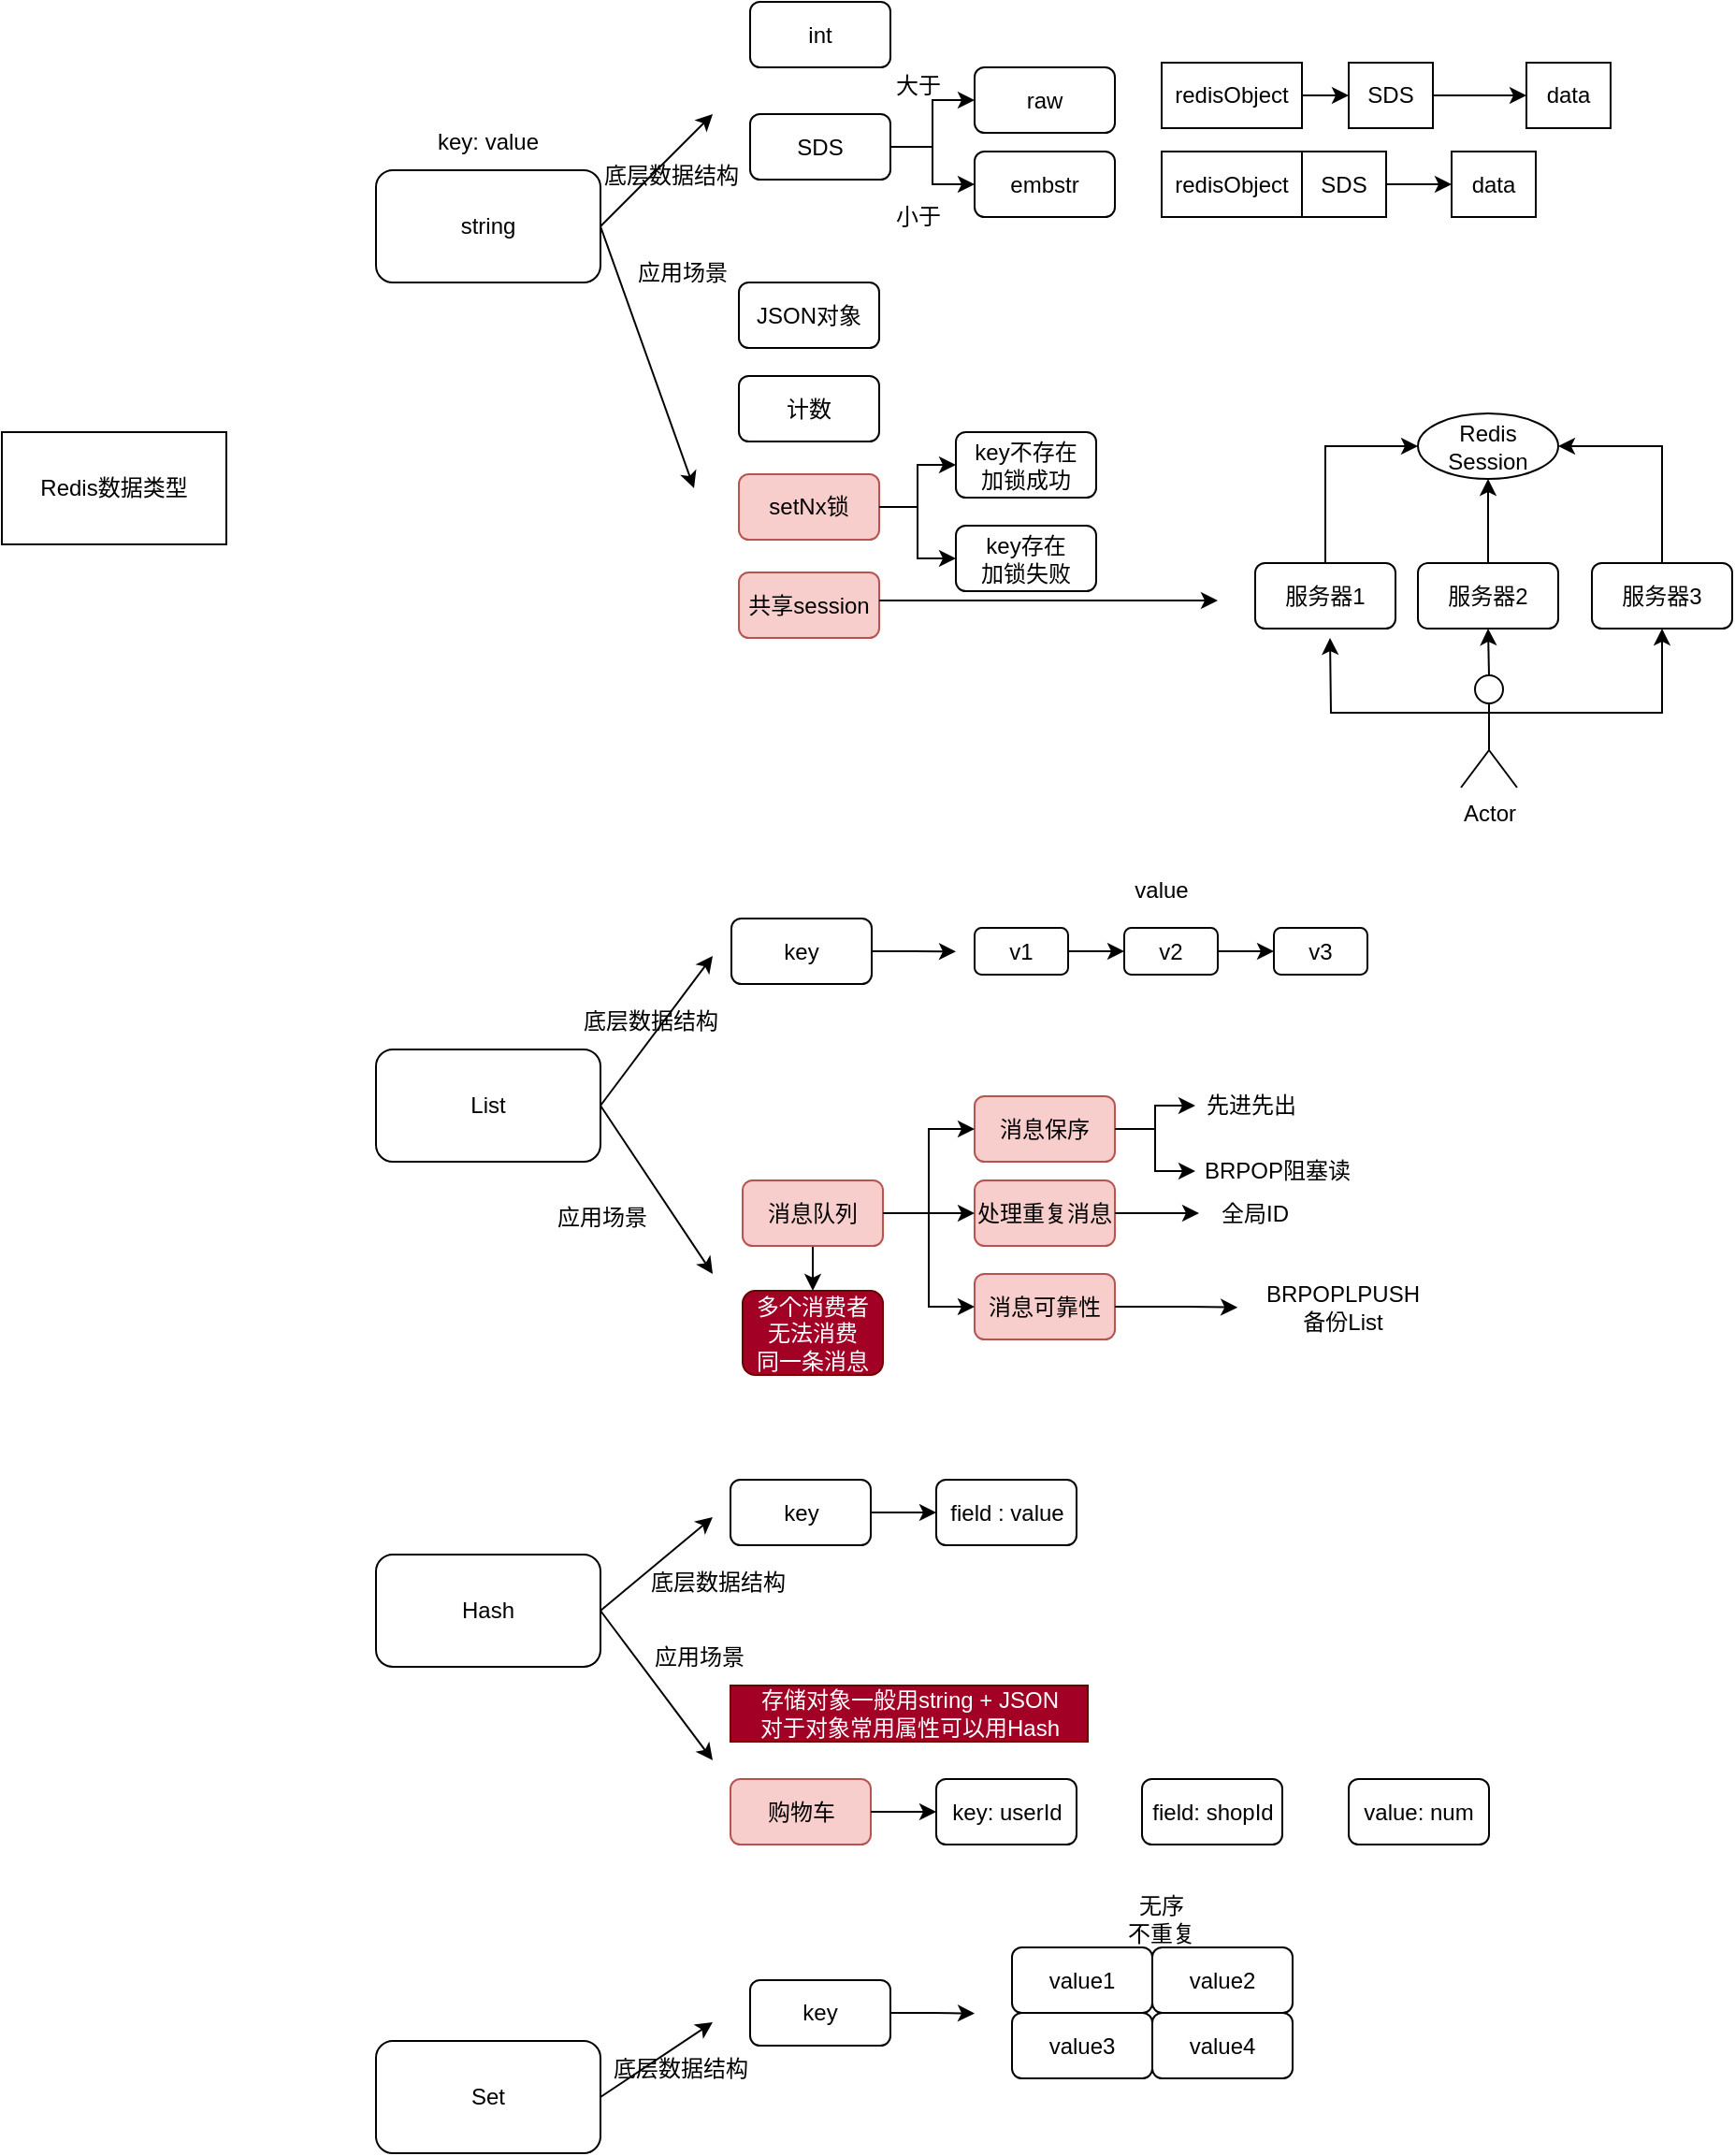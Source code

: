 <mxfile version="23.1.5" type="github">
  <diagram name="第 1 页" id="HRI6HFqbembIRXhMBwum">
    <mxGraphModel dx="977" dy="529" grid="1" gridSize="10" guides="1" tooltips="1" connect="1" arrows="1" fold="1" page="1" pageScale="1" pageWidth="827" pageHeight="1169" math="0" shadow="0">
      <root>
        <mxCell id="0" />
        <mxCell id="1" parent="0" />
        <mxCell id="NOwIhGnmyXpUeejoqsLg-1" value="Redis数据类型" style="rounded=0;whiteSpace=wrap;html=1;" vertex="1" parent="1">
          <mxGeometry x="50" y="240" width="120" height="60" as="geometry" />
        </mxCell>
        <mxCell id="NOwIhGnmyXpUeejoqsLg-110" value="" style="group" vertex="1" connectable="0" parent="1">
          <mxGeometry x="250" y="470" width="564" height="255" as="geometry" />
        </mxCell>
        <mxCell id="NOwIhGnmyXpUeejoqsLg-71" value="List" style="rounded=1;whiteSpace=wrap;html=1;" vertex="1" parent="NOwIhGnmyXpUeejoqsLg-110">
          <mxGeometry y="100" width="120" height="60" as="geometry" />
        </mxCell>
        <mxCell id="NOwIhGnmyXpUeejoqsLg-80" value="" style="group" vertex="1" connectable="0" parent="NOwIhGnmyXpUeejoqsLg-110">
          <mxGeometry x="190" width="340" height="65" as="geometry" />
        </mxCell>
        <mxCell id="NOwIhGnmyXpUeejoqsLg-178" style="edgeStyle=orthogonalEdgeStyle;rounded=0;orthogonalLoop=1;jettySize=auto;html=1;exitX=1;exitY=0.5;exitDx=0;exitDy=0;" edge="1" parent="NOwIhGnmyXpUeejoqsLg-80" source="NOwIhGnmyXpUeejoqsLg-72">
          <mxGeometry relative="1" as="geometry">
            <mxPoint x="120" y="47.667" as="targetPoint" />
          </mxGeometry>
        </mxCell>
        <mxCell id="NOwIhGnmyXpUeejoqsLg-72" value="key" style="rounded=1;whiteSpace=wrap;html=1;" vertex="1" parent="NOwIhGnmyXpUeejoqsLg-80">
          <mxGeometry y="30" width="75" height="35" as="geometry" />
        </mxCell>
        <mxCell id="NOwIhGnmyXpUeejoqsLg-78" value="" style="group" vertex="1" connectable="0" parent="NOwIhGnmyXpUeejoqsLg-80">
          <mxGeometry x="130" y="35" width="210" height="25" as="geometry" />
        </mxCell>
        <mxCell id="NOwIhGnmyXpUeejoqsLg-73" value="v1" style="rounded=1;whiteSpace=wrap;html=1;" vertex="1" parent="NOwIhGnmyXpUeejoqsLg-78">
          <mxGeometry width="50" height="25" as="geometry" />
        </mxCell>
        <mxCell id="NOwIhGnmyXpUeejoqsLg-74" value="v2" style="rounded=1;whiteSpace=wrap;html=1;" vertex="1" parent="NOwIhGnmyXpUeejoqsLg-78">
          <mxGeometry x="80" width="50" height="25" as="geometry" />
        </mxCell>
        <mxCell id="NOwIhGnmyXpUeejoqsLg-76" style="edgeStyle=orthogonalEdgeStyle;rounded=0;orthogonalLoop=1;jettySize=auto;html=1;exitX=1;exitY=0.5;exitDx=0;exitDy=0;entryX=0;entryY=0.5;entryDx=0;entryDy=0;" edge="1" parent="NOwIhGnmyXpUeejoqsLg-78" source="NOwIhGnmyXpUeejoqsLg-73" target="NOwIhGnmyXpUeejoqsLg-74">
          <mxGeometry relative="1" as="geometry" />
        </mxCell>
        <mxCell id="NOwIhGnmyXpUeejoqsLg-75" value="v3" style="rounded=1;whiteSpace=wrap;html=1;" vertex="1" parent="NOwIhGnmyXpUeejoqsLg-78">
          <mxGeometry x="160" width="50" height="25" as="geometry" />
        </mxCell>
        <mxCell id="NOwIhGnmyXpUeejoqsLg-77" style="edgeStyle=orthogonalEdgeStyle;rounded=0;orthogonalLoop=1;jettySize=auto;html=1;exitX=1;exitY=0.5;exitDx=0;exitDy=0;entryX=0;entryY=0.5;entryDx=0;entryDy=0;" edge="1" parent="NOwIhGnmyXpUeejoqsLg-78" source="NOwIhGnmyXpUeejoqsLg-74" target="NOwIhGnmyXpUeejoqsLg-75">
          <mxGeometry relative="1" as="geometry" />
        </mxCell>
        <mxCell id="NOwIhGnmyXpUeejoqsLg-79" value="value" style="text;html=1;align=center;verticalAlign=middle;whiteSpace=wrap;rounded=0;" vertex="1" parent="NOwIhGnmyXpUeejoqsLg-80">
          <mxGeometry x="200" width="60" height="30" as="geometry" />
        </mxCell>
        <mxCell id="NOwIhGnmyXpUeejoqsLg-81" value="" style="endArrow=classic;html=1;rounded=0;" edge="1" parent="NOwIhGnmyXpUeejoqsLg-110">
          <mxGeometry width="50" height="50" relative="1" as="geometry">
            <mxPoint x="120" y="130" as="sourcePoint" />
            <mxPoint x="180" y="50" as="targetPoint" />
          </mxGeometry>
        </mxCell>
        <mxCell id="NOwIhGnmyXpUeejoqsLg-82" value="底层数据结构" style="text;html=1;align=center;verticalAlign=middle;whiteSpace=wrap;rounded=0;" vertex="1" parent="NOwIhGnmyXpUeejoqsLg-110">
          <mxGeometry x="104" y="70" width="86" height="30" as="geometry" />
        </mxCell>
        <mxCell id="NOwIhGnmyXpUeejoqsLg-83" value="" style="endArrow=classic;html=1;rounded=0;" edge="1" parent="NOwIhGnmyXpUeejoqsLg-110">
          <mxGeometry width="50" height="50" relative="1" as="geometry">
            <mxPoint x="120" y="130" as="sourcePoint" />
            <mxPoint x="180" y="220" as="targetPoint" />
          </mxGeometry>
        </mxCell>
        <mxCell id="NOwIhGnmyXpUeejoqsLg-146" style="edgeStyle=orthogonalEdgeStyle;rounded=0;orthogonalLoop=1;jettySize=auto;html=1;exitX=0.5;exitY=1;exitDx=0;exitDy=0;entryX=0.5;entryY=0;entryDx=0;entryDy=0;" edge="1" parent="NOwIhGnmyXpUeejoqsLg-110" source="NOwIhGnmyXpUeejoqsLg-84" target="NOwIhGnmyXpUeejoqsLg-145">
          <mxGeometry relative="1" as="geometry" />
        </mxCell>
        <mxCell id="NOwIhGnmyXpUeejoqsLg-84" value="消息队列" style="rounded=1;whiteSpace=wrap;html=1;fillColor=#f8cecc;strokeColor=#b85450;" vertex="1" parent="NOwIhGnmyXpUeejoqsLg-110">
          <mxGeometry x="196" y="170" width="75" height="35" as="geometry" />
        </mxCell>
        <mxCell id="NOwIhGnmyXpUeejoqsLg-97" value="" style="group" vertex="1" connectable="0" parent="NOwIhGnmyXpUeejoqsLg-110">
          <mxGeometry x="320" y="115" width="206" height="65" as="geometry" />
        </mxCell>
        <mxCell id="NOwIhGnmyXpUeejoqsLg-86" value="消息保序" style="rounded=1;whiteSpace=wrap;html=1;fillColor=#f8cecc;strokeColor=#b85450;" vertex="1" parent="NOwIhGnmyXpUeejoqsLg-97">
          <mxGeometry y="10" width="75" height="35" as="geometry" />
        </mxCell>
        <mxCell id="NOwIhGnmyXpUeejoqsLg-88" value="先进先出" style="text;html=1;align=center;verticalAlign=middle;whiteSpace=wrap;rounded=0;" vertex="1" parent="NOwIhGnmyXpUeejoqsLg-97">
          <mxGeometry x="118" width="60" height="30" as="geometry" />
        </mxCell>
        <mxCell id="NOwIhGnmyXpUeejoqsLg-94" style="edgeStyle=orthogonalEdgeStyle;rounded=0;orthogonalLoop=1;jettySize=auto;html=1;exitX=1;exitY=0.5;exitDx=0;exitDy=0;entryX=0;entryY=0.5;entryDx=0;entryDy=0;" edge="1" parent="NOwIhGnmyXpUeejoqsLg-97" source="NOwIhGnmyXpUeejoqsLg-86" target="NOwIhGnmyXpUeejoqsLg-88">
          <mxGeometry relative="1" as="geometry" />
        </mxCell>
        <mxCell id="NOwIhGnmyXpUeejoqsLg-89" value="BRPOP阻塞读" style="text;html=1;align=center;verticalAlign=middle;whiteSpace=wrap;rounded=0;" vertex="1" parent="NOwIhGnmyXpUeejoqsLg-97">
          <mxGeometry x="118" y="35" width="88" height="30" as="geometry" />
        </mxCell>
        <mxCell id="NOwIhGnmyXpUeejoqsLg-95" style="edgeStyle=orthogonalEdgeStyle;rounded=0;orthogonalLoop=1;jettySize=auto;html=1;exitX=1;exitY=0.5;exitDx=0;exitDy=0;entryX=0;entryY=0.5;entryDx=0;entryDy=0;" edge="1" parent="NOwIhGnmyXpUeejoqsLg-97" source="NOwIhGnmyXpUeejoqsLg-86" target="NOwIhGnmyXpUeejoqsLg-89">
          <mxGeometry relative="1" as="geometry" />
        </mxCell>
        <mxCell id="NOwIhGnmyXpUeejoqsLg-96" style="edgeStyle=orthogonalEdgeStyle;rounded=0;orthogonalLoop=1;jettySize=auto;html=1;exitX=1;exitY=0.5;exitDx=0;exitDy=0;entryX=0;entryY=0.5;entryDx=0;entryDy=0;" edge="1" parent="NOwIhGnmyXpUeejoqsLg-110" source="NOwIhGnmyXpUeejoqsLg-84" target="NOwIhGnmyXpUeejoqsLg-86">
          <mxGeometry relative="1" as="geometry" />
        </mxCell>
        <mxCell id="NOwIhGnmyXpUeejoqsLg-100" value="处理重复消息" style="rounded=1;whiteSpace=wrap;html=1;fillColor=#f8cecc;strokeColor=#b85450;" vertex="1" parent="NOwIhGnmyXpUeejoqsLg-110">
          <mxGeometry x="320" y="170" width="75" height="35" as="geometry" />
        </mxCell>
        <mxCell id="NOwIhGnmyXpUeejoqsLg-101" style="edgeStyle=orthogonalEdgeStyle;rounded=0;orthogonalLoop=1;jettySize=auto;html=1;exitX=1;exitY=0.5;exitDx=0;exitDy=0;entryX=0;entryY=0.5;entryDx=0;entryDy=0;" edge="1" parent="NOwIhGnmyXpUeejoqsLg-110" source="NOwIhGnmyXpUeejoqsLg-84" target="NOwIhGnmyXpUeejoqsLg-100">
          <mxGeometry relative="1" as="geometry" />
        </mxCell>
        <mxCell id="NOwIhGnmyXpUeejoqsLg-102" value="全局ID" style="text;html=1;align=center;verticalAlign=middle;whiteSpace=wrap;rounded=0;" vertex="1" parent="NOwIhGnmyXpUeejoqsLg-110">
          <mxGeometry x="440" y="172.5" width="60" height="30" as="geometry" />
        </mxCell>
        <mxCell id="NOwIhGnmyXpUeejoqsLg-103" style="edgeStyle=orthogonalEdgeStyle;rounded=0;orthogonalLoop=1;jettySize=auto;html=1;exitX=1;exitY=0.5;exitDx=0;exitDy=0;" edge="1" parent="NOwIhGnmyXpUeejoqsLg-110" source="NOwIhGnmyXpUeejoqsLg-100" target="NOwIhGnmyXpUeejoqsLg-102">
          <mxGeometry relative="1" as="geometry" />
        </mxCell>
        <mxCell id="NOwIhGnmyXpUeejoqsLg-104" value="消息可靠性" style="rounded=1;whiteSpace=wrap;html=1;fillColor=#f8cecc;strokeColor=#b85450;" vertex="1" parent="NOwIhGnmyXpUeejoqsLg-110">
          <mxGeometry x="320" y="220" width="75" height="35" as="geometry" />
        </mxCell>
        <mxCell id="NOwIhGnmyXpUeejoqsLg-105" style="edgeStyle=orthogonalEdgeStyle;rounded=0;orthogonalLoop=1;jettySize=auto;html=1;exitX=1;exitY=0.5;exitDx=0;exitDy=0;entryX=0;entryY=0.5;entryDx=0;entryDy=0;" edge="1" parent="NOwIhGnmyXpUeejoqsLg-110" source="NOwIhGnmyXpUeejoqsLg-84" target="NOwIhGnmyXpUeejoqsLg-104">
          <mxGeometry relative="1" as="geometry" />
        </mxCell>
        <mxCell id="NOwIhGnmyXpUeejoqsLg-107" value="BRPOPLPUSH&lt;br&gt;备份List" style="text;html=1;align=center;verticalAlign=middle;whiteSpace=wrap;rounded=0;" vertex="1" parent="NOwIhGnmyXpUeejoqsLg-110">
          <mxGeometry x="470" y="226.25" width="94" height="22.5" as="geometry" />
        </mxCell>
        <mxCell id="NOwIhGnmyXpUeejoqsLg-109" style="edgeStyle=orthogonalEdgeStyle;rounded=0;orthogonalLoop=1;jettySize=auto;html=1;exitX=1;exitY=0.5;exitDx=0;exitDy=0;entryX=-0.1;entryY=0.517;entryDx=0;entryDy=0;entryPerimeter=0;" edge="1" parent="NOwIhGnmyXpUeejoqsLg-110" source="NOwIhGnmyXpUeejoqsLg-104" target="NOwIhGnmyXpUeejoqsLg-107">
          <mxGeometry relative="1" as="geometry" />
        </mxCell>
        <mxCell id="NOwIhGnmyXpUeejoqsLg-145" value="多个消费者&lt;br&gt;无法消费&lt;br&gt;同一条消息" style="rounded=1;whiteSpace=wrap;html=1;fillColor=#a20025;strokeColor=#6F0000;fontColor=#ffffff;" vertex="1" parent="NOwIhGnmyXpUeejoqsLg-110">
          <mxGeometry x="196" y="229" width="75" height="45" as="geometry" />
        </mxCell>
        <mxCell id="NOwIhGnmyXpUeejoqsLg-157" value="应用场景" style="text;html=1;align=center;verticalAlign=middle;whiteSpace=wrap;rounded=0;" vertex="1" parent="NOwIhGnmyXpUeejoqsLg-110">
          <mxGeometry x="78" y="175" width="86" height="30" as="geometry" />
        </mxCell>
        <mxCell id="NOwIhGnmyXpUeejoqsLg-111" value="" style="group" vertex="1" connectable="0" parent="1">
          <mxGeometry x="250" y="10" width="725" height="420" as="geometry" />
        </mxCell>
        <mxCell id="NOwIhGnmyXpUeejoqsLg-2" value="string" style="rounded=1;whiteSpace=wrap;html=1;" vertex="1" parent="NOwIhGnmyXpUeejoqsLg-111">
          <mxGeometry y="90" width="120" height="60" as="geometry" />
        </mxCell>
        <mxCell id="NOwIhGnmyXpUeejoqsLg-3" value="key: value" style="text;html=1;align=center;verticalAlign=middle;whiteSpace=wrap;rounded=0;" vertex="1" parent="NOwIhGnmyXpUeejoqsLg-111">
          <mxGeometry x="30" y="60" width="60" height="30" as="geometry" />
        </mxCell>
        <mxCell id="NOwIhGnmyXpUeejoqsLg-8" value="" style="endArrow=classic;html=1;rounded=0;" edge="1" parent="NOwIhGnmyXpUeejoqsLg-111">
          <mxGeometry width="50" height="50" relative="1" as="geometry">
            <mxPoint x="120" y="120" as="sourcePoint" />
            <mxPoint x="180" y="60" as="targetPoint" />
          </mxGeometry>
        </mxCell>
        <mxCell id="NOwIhGnmyXpUeejoqsLg-34" value="" style="group" vertex="1" connectable="0" parent="NOwIhGnmyXpUeejoqsLg-111">
          <mxGeometry x="200" width="460" height="130" as="geometry" />
        </mxCell>
        <mxCell id="NOwIhGnmyXpUeejoqsLg-6" value="int" style="rounded=1;whiteSpace=wrap;html=1;" vertex="1" parent="NOwIhGnmyXpUeejoqsLg-34">
          <mxGeometry width="75" height="35" as="geometry" />
        </mxCell>
        <mxCell id="NOwIhGnmyXpUeejoqsLg-7" value="SDS" style="rounded=1;whiteSpace=wrap;html=1;" vertex="1" parent="NOwIhGnmyXpUeejoqsLg-34">
          <mxGeometry y="60" width="75" height="35" as="geometry" />
        </mxCell>
        <mxCell id="NOwIhGnmyXpUeejoqsLg-9" value="raw" style="rounded=1;whiteSpace=wrap;html=1;" vertex="1" parent="NOwIhGnmyXpUeejoqsLg-34">
          <mxGeometry x="120" y="35" width="75" height="35" as="geometry" />
        </mxCell>
        <mxCell id="NOwIhGnmyXpUeejoqsLg-15" style="edgeStyle=orthogonalEdgeStyle;rounded=0;orthogonalLoop=1;jettySize=auto;html=1;exitX=1;exitY=0.5;exitDx=0;exitDy=0;entryX=0;entryY=0.5;entryDx=0;entryDy=0;" edge="1" parent="NOwIhGnmyXpUeejoqsLg-34" source="NOwIhGnmyXpUeejoqsLg-7" target="NOwIhGnmyXpUeejoqsLg-9">
          <mxGeometry relative="1" as="geometry" />
        </mxCell>
        <mxCell id="NOwIhGnmyXpUeejoqsLg-10" value="embstr" style="rounded=1;whiteSpace=wrap;html=1;" vertex="1" parent="NOwIhGnmyXpUeejoqsLg-34">
          <mxGeometry x="120" y="80" width="75" height="35" as="geometry" />
        </mxCell>
        <mxCell id="NOwIhGnmyXpUeejoqsLg-16" style="edgeStyle=orthogonalEdgeStyle;rounded=0;orthogonalLoop=1;jettySize=auto;html=1;exitX=1;exitY=0.5;exitDx=0;exitDy=0;entryX=0;entryY=0.5;entryDx=0;entryDy=0;" edge="1" parent="NOwIhGnmyXpUeejoqsLg-34" source="NOwIhGnmyXpUeejoqsLg-7" target="NOwIhGnmyXpUeejoqsLg-10">
          <mxGeometry relative="1" as="geometry" />
        </mxCell>
        <mxCell id="NOwIhGnmyXpUeejoqsLg-19" value="" style="group" vertex="1" connectable="0" parent="NOwIhGnmyXpUeejoqsLg-34">
          <mxGeometry x="220" y="80" width="120" height="35" as="geometry" />
        </mxCell>
        <mxCell id="NOwIhGnmyXpUeejoqsLg-17" value="redisObject" style="rounded=0;whiteSpace=wrap;html=1;" vertex="1" parent="NOwIhGnmyXpUeejoqsLg-19">
          <mxGeometry width="75" height="35" as="geometry" />
        </mxCell>
        <mxCell id="NOwIhGnmyXpUeejoqsLg-18" value="SDS" style="rounded=0;whiteSpace=wrap;html=1;" vertex="1" parent="NOwIhGnmyXpUeejoqsLg-19">
          <mxGeometry x="75" width="45" height="35" as="geometry" />
        </mxCell>
        <mxCell id="NOwIhGnmyXpUeejoqsLg-20" value="" style="group" vertex="1" connectable="0" parent="NOwIhGnmyXpUeejoqsLg-34">
          <mxGeometry x="300" y="80" width="120" height="35" as="geometry" />
        </mxCell>
        <mxCell id="NOwIhGnmyXpUeejoqsLg-22" value="data" style="rounded=0;whiteSpace=wrap;html=1;" vertex="1" parent="NOwIhGnmyXpUeejoqsLg-20">
          <mxGeometry x="75" width="45" height="35" as="geometry" />
        </mxCell>
        <mxCell id="NOwIhGnmyXpUeejoqsLg-23" style="edgeStyle=orthogonalEdgeStyle;rounded=0;orthogonalLoop=1;jettySize=auto;html=1;exitX=1;exitY=0.5;exitDx=0;exitDy=0;entryX=0;entryY=0.5;entryDx=0;entryDy=0;" edge="1" parent="NOwIhGnmyXpUeejoqsLg-34" source="NOwIhGnmyXpUeejoqsLg-18" target="NOwIhGnmyXpUeejoqsLg-22">
          <mxGeometry relative="1" as="geometry" />
        </mxCell>
        <mxCell id="NOwIhGnmyXpUeejoqsLg-24" value="SDS" style="rounded=0;whiteSpace=wrap;html=1;" vertex="1" parent="NOwIhGnmyXpUeejoqsLg-34">
          <mxGeometry x="320" y="32.5" width="45" height="35" as="geometry" />
        </mxCell>
        <mxCell id="NOwIhGnmyXpUeejoqsLg-25" value="" style="group" vertex="1" connectable="0" parent="NOwIhGnmyXpUeejoqsLg-34">
          <mxGeometry x="340" y="32.5" width="120" height="35" as="geometry" />
        </mxCell>
        <mxCell id="NOwIhGnmyXpUeejoqsLg-26" value="data" style="rounded=0;whiteSpace=wrap;html=1;" vertex="1" parent="NOwIhGnmyXpUeejoqsLg-25">
          <mxGeometry x="75" width="45" height="35" as="geometry" />
        </mxCell>
        <mxCell id="NOwIhGnmyXpUeejoqsLg-27" style="edgeStyle=orthogonalEdgeStyle;rounded=0;orthogonalLoop=1;jettySize=auto;html=1;exitX=1;exitY=0.5;exitDx=0;exitDy=0;entryX=0;entryY=0.5;entryDx=0;entryDy=0;" edge="1" parent="NOwIhGnmyXpUeejoqsLg-34" source="NOwIhGnmyXpUeejoqsLg-24" target="NOwIhGnmyXpUeejoqsLg-26">
          <mxGeometry relative="1" as="geometry" />
        </mxCell>
        <mxCell id="NOwIhGnmyXpUeejoqsLg-31" style="edgeStyle=orthogonalEdgeStyle;rounded=0;orthogonalLoop=1;jettySize=auto;html=1;exitX=1;exitY=0.5;exitDx=0;exitDy=0;" edge="1" parent="NOwIhGnmyXpUeejoqsLg-34" source="NOwIhGnmyXpUeejoqsLg-29" target="NOwIhGnmyXpUeejoqsLg-24">
          <mxGeometry relative="1" as="geometry" />
        </mxCell>
        <mxCell id="NOwIhGnmyXpUeejoqsLg-29" value="redisObject" style="rounded=0;whiteSpace=wrap;html=1;" vertex="1" parent="NOwIhGnmyXpUeejoqsLg-34">
          <mxGeometry x="220" y="32.5" width="75" height="35" as="geometry" />
        </mxCell>
        <mxCell id="NOwIhGnmyXpUeejoqsLg-36" value="小于" style="text;html=1;align=center;verticalAlign=middle;whiteSpace=wrap;rounded=0;" vertex="1" parent="NOwIhGnmyXpUeejoqsLg-34">
          <mxGeometry x="60" y="100" width="60" height="30" as="geometry" />
        </mxCell>
        <mxCell id="NOwIhGnmyXpUeejoqsLg-37" style="edgeStyle=orthogonalEdgeStyle;rounded=0;orthogonalLoop=1;jettySize=auto;html=1;exitX=0.5;exitY=1;exitDx=0;exitDy=0;" edge="1" parent="NOwIhGnmyXpUeejoqsLg-34" source="NOwIhGnmyXpUeejoqsLg-36" target="NOwIhGnmyXpUeejoqsLg-36">
          <mxGeometry relative="1" as="geometry" />
        </mxCell>
        <mxCell id="NOwIhGnmyXpUeejoqsLg-38" value="大于" style="text;html=1;align=center;verticalAlign=middle;whiteSpace=wrap;rounded=0;" vertex="1" parent="NOwIhGnmyXpUeejoqsLg-34">
          <mxGeometry x="60" y="30" width="60" height="30" as="geometry" />
        </mxCell>
        <mxCell id="NOwIhGnmyXpUeejoqsLg-35" value="底层数据结构" style="text;html=1;align=center;verticalAlign=middle;whiteSpace=wrap;rounded=0;" vertex="1" parent="NOwIhGnmyXpUeejoqsLg-111">
          <mxGeometry x="120" y="80" width="76" height="25" as="geometry" />
        </mxCell>
        <mxCell id="NOwIhGnmyXpUeejoqsLg-39" value="" style="endArrow=classic;html=1;rounded=0;" edge="1" parent="NOwIhGnmyXpUeejoqsLg-111">
          <mxGeometry width="50" height="50" relative="1" as="geometry">
            <mxPoint x="120" y="120" as="sourcePoint" />
            <mxPoint x="170" y="260" as="targetPoint" />
          </mxGeometry>
        </mxCell>
        <mxCell id="NOwIhGnmyXpUeejoqsLg-40" value="应用场景" style="text;html=1;align=center;verticalAlign=middle;whiteSpace=wrap;rounded=0;" vertex="1" parent="NOwIhGnmyXpUeejoqsLg-111">
          <mxGeometry x="134" y="130" width="60" height="30" as="geometry" />
        </mxCell>
        <mxCell id="NOwIhGnmyXpUeejoqsLg-41" value="JSON对象" style="rounded=1;whiteSpace=wrap;html=1;" vertex="1" parent="NOwIhGnmyXpUeejoqsLg-111">
          <mxGeometry x="194" y="150" width="75" height="35" as="geometry" />
        </mxCell>
        <mxCell id="NOwIhGnmyXpUeejoqsLg-42" value="计数" style="rounded=1;whiteSpace=wrap;html=1;" vertex="1" parent="NOwIhGnmyXpUeejoqsLg-111">
          <mxGeometry x="194" y="200" width="75" height="35" as="geometry" />
        </mxCell>
        <mxCell id="NOwIhGnmyXpUeejoqsLg-48" value="共享session" style="rounded=1;whiteSpace=wrap;html=1;fillColor=#f8cecc;strokeColor=#b85450;" vertex="1" parent="NOwIhGnmyXpUeejoqsLg-111">
          <mxGeometry x="194" y="305" width="75" height="35" as="geometry" />
        </mxCell>
        <mxCell id="NOwIhGnmyXpUeejoqsLg-49" value="" style="group" vertex="1" connectable="0" parent="NOwIhGnmyXpUeejoqsLg-111">
          <mxGeometry x="194" y="230" width="191" height="85" as="geometry" />
        </mxCell>
        <mxCell id="NOwIhGnmyXpUeejoqsLg-43" value="setNx锁" style="rounded=1;whiteSpace=wrap;html=1;fillColor=#f8cecc;strokeColor=#b85450;" vertex="1" parent="NOwIhGnmyXpUeejoqsLg-49">
          <mxGeometry y="22.5" width="75" height="35" as="geometry" />
        </mxCell>
        <mxCell id="NOwIhGnmyXpUeejoqsLg-44" value="key不存在&lt;br&gt;加锁成功" style="rounded=1;whiteSpace=wrap;html=1;" vertex="1" parent="NOwIhGnmyXpUeejoqsLg-49">
          <mxGeometry x="116" width="75" height="35" as="geometry" />
        </mxCell>
        <mxCell id="NOwIhGnmyXpUeejoqsLg-46" style="edgeStyle=orthogonalEdgeStyle;rounded=0;orthogonalLoop=1;jettySize=auto;html=1;exitX=1;exitY=0.5;exitDx=0;exitDy=0;entryX=0;entryY=0.5;entryDx=0;entryDy=0;" edge="1" parent="NOwIhGnmyXpUeejoqsLg-49" source="NOwIhGnmyXpUeejoqsLg-43" target="NOwIhGnmyXpUeejoqsLg-44">
          <mxGeometry relative="1" as="geometry" />
        </mxCell>
        <mxCell id="NOwIhGnmyXpUeejoqsLg-45" value="key存在&lt;br&gt;加锁失败" style="rounded=1;whiteSpace=wrap;html=1;" vertex="1" parent="NOwIhGnmyXpUeejoqsLg-49">
          <mxGeometry x="116" y="50" width="75" height="35" as="geometry" />
        </mxCell>
        <mxCell id="NOwIhGnmyXpUeejoqsLg-47" style="edgeStyle=orthogonalEdgeStyle;rounded=0;orthogonalLoop=1;jettySize=auto;html=1;exitX=1;exitY=0.5;exitDx=0;exitDy=0;entryX=0;entryY=0.5;entryDx=0;entryDy=0;" edge="1" parent="NOwIhGnmyXpUeejoqsLg-49" source="NOwIhGnmyXpUeejoqsLg-43" target="NOwIhGnmyXpUeejoqsLg-45">
          <mxGeometry relative="1" as="geometry" />
        </mxCell>
        <mxCell id="NOwIhGnmyXpUeejoqsLg-52" value="" style="endArrow=classic;html=1;rounded=0;" edge="1" parent="NOwIhGnmyXpUeejoqsLg-111">
          <mxGeometry width="50" height="50" relative="1" as="geometry">
            <mxPoint x="269" y="320" as="sourcePoint" />
            <mxPoint x="450" y="320" as="targetPoint" />
          </mxGeometry>
        </mxCell>
        <mxCell id="NOwIhGnmyXpUeejoqsLg-70" value="" style="group" vertex="1" connectable="0" parent="NOwIhGnmyXpUeejoqsLg-111">
          <mxGeometry x="470" y="220" width="255" height="200" as="geometry" />
        </mxCell>
        <mxCell id="NOwIhGnmyXpUeejoqsLg-63" style="edgeStyle=orthogonalEdgeStyle;rounded=0;orthogonalLoop=1;jettySize=auto;html=1;exitX=0;exitY=0.333;exitDx=0;exitDy=0;exitPerimeter=0;" edge="1" parent="NOwIhGnmyXpUeejoqsLg-70" source="NOwIhGnmyXpUeejoqsLg-53">
          <mxGeometry relative="1" as="geometry">
            <mxPoint x="40" y="120" as="targetPoint" />
          </mxGeometry>
        </mxCell>
        <mxCell id="NOwIhGnmyXpUeejoqsLg-53" value="Actor" style="shape=umlActor;verticalLabelPosition=bottom;verticalAlign=top;html=1;outlineConnect=0;" vertex="1" parent="NOwIhGnmyXpUeejoqsLg-70">
          <mxGeometry x="110" y="140" width="30" height="60" as="geometry" />
        </mxCell>
        <mxCell id="NOwIhGnmyXpUeejoqsLg-58" value="服务器1" style="rounded=1;whiteSpace=wrap;html=1;" vertex="1" parent="NOwIhGnmyXpUeejoqsLg-70">
          <mxGeometry y="80" width="75" height="35" as="geometry" />
        </mxCell>
        <mxCell id="NOwIhGnmyXpUeejoqsLg-59" value="服务器2" style="rounded=1;whiteSpace=wrap;html=1;" vertex="1" parent="NOwIhGnmyXpUeejoqsLg-70">
          <mxGeometry x="87" y="80" width="75" height="35" as="geometry" />
        </mxCell>
        <mxCell id="NOwIhGnmyXpUeejoqsLg-64" style="edgeStyle=orthogonalEdgeStyle;rounded=0;orthogonalLoop=1;jettySize=auto;html=1;exitX=0.5;exitY=0;exitDx=0;exitDy=0;exitPerimeter=0;entryX=0.5;entryY=1;entryDx=0;entryDy=0;" edge="1" parent="NOwIhGnmyXpUeejoqsLg-70" source="NOwIhGnmyXpUeejoqsLg-53" target="NOwIhGnmyXpUeejoqsLg-59">
          <mxGeometry relative="1" as="geometry" />
        </mxCell>
        <mxCell id="NOwIhGnmyXpUeejoqsLg-60" value="服务器3" style="rounded=1;whiteSpace=wrap;html=1;" vertex="1" parent="NOwIhGnmyXpUeejoqsLg-70">
          <mxGeometry x="180" y="80" width="75" height="35" as="geometry" />
        </mxCell>
        <mxCell id="NOwIhGnmyXpUeejoqsLg-65" style="edgeStyle=orthogonalEdgeStyle;rounded=0;orthogonalLoop=1;jettySize=auto;html=1;exitX=1;exitY=0.333;exitDx=0;exitDy=0;exitPerimeter=0;entryX=0.5;entryY=1;entryDx=0;entryDy=0;" edge="1" parent="NOwIhGnmyXpUeejoqsLg-70" source="NOwIhGnmyXpUeejoqsLg-53" target="NOwIhGnmyXpUeejoqsLg-60">
          <mxGeometry relative="1" as="geometry" />
        </mxCell>
        <mxCell id="NOwIhGnmyXpUeejoqsLg-66" value="Redis Session" style="ellipse;whiteSpace=wrap;html=1;" vertex="1" parent="NOwIhGnmyXpUeejoqsLg-70">
          <mxGeometry x="87" width="75" height="35" as="geometry" />
        </mxCell>
        <mxCell id="NOwIhGnmyXpUeejoqsLg-67" style="edgeStyle=orthogonalEdgeStyle;rounded=0;orthogonalLoop=1;jettySize=auto;html=1;exitX=0.5;exitY=0;exitDx=0;exitDy=0;entryX=0;entryY=0.5;entryDx=0;entryDy=0;" edge="1" parent="NOwIhGnmyXpUeejoqsLg-70" source="NOwIhGnmyXpUeejoqsLg-58" target="NOwIhGnmyXpUeejoqsLg-66">
          <mxGeometry relative="1" as="geometry" />
        </mxCell>
        <mxCell id="NOwIhGnmyXpUeejoqsLg-68" style="edgeStyle=orthogonalEdgeStyle;rounded=0;orthogonalLoop=1;jettySize=auto;html=1;exitX=0.5;exitY=0;exitDx=0;exitDy=0;entryX=0.5;entryY=1;entryDx=0;entryDy=0;" edge="1" parent="NOwIhGnmyXpUeejoqsLg-70" source="NOwIhGnmyXpUeejoqsLg-59" target="NOwIhGnmyXpUeejoqsLg-66">
          <mxGeometry relative="1" as="geometry" />
        </mxCell>
        <mxCell id="NOwIhGnmyXpUeejoqsLg-69" style="edgeStyle=orthogonalEdgeStyle;rounded=0;orthogonalLoop=1;jettySize=auto;html=1;exitX=0.5;exitY=0;exitDx=0;exitDy=0;entryX=1;entryY=0.5;entryDx=0;entryDy=0;" edge="1" parent="NOwIhGnmyXpUeejoqsLg-70" source="NOwIhGnmyXpUeejoqsLg-60" target="NOwIhGnmyXpUeejoqsLg-66">
          <mxGeometry relative="1" as="geometry" />
        </mxCell>
        <mxCell id="NOwIhGnmyXpUeejoqsLg-165" value="" style="group" vertex="1" connectable="0" parent="1">
          <mxGeometry x="250" y="800" width="595" height="195" as="geometry" />
        </mxCell>
        <mxCell id="NOwIhGnmyXpUeejoqsLg-147" value="Hash" style="rounded=1;whiteSpace=wrap;html=1;" vertex="1" parent="NOwIhGnmyXpUeejoqsLg-165">
          <mxGeometry y="40" width="120" height="60" as="geometry" />
        </mxCell>
        <mxCell id="NOwIhGnmyXpUeejoqsLg-176" style="edgeStyle=orthogonalEdgeStyle;rounded=0;orthogonalLoop=1;jettySize=auto;html=1;exitX=1;exitY=0.5;exitDx=0;exitDy=0;entryX=0;entryY=0.5;entryDx=0;entryDy=0;" edge="1" parent="NOwIhGnmyXpUeejoqsLg-165" source="NOwIhGnmyXpUeejoqsLg-148" target="NOwIhGnmyXpUeejoqsLg-149">
          <mxGeometry relative="1" as="geometry" />
        </mxCell>
        <mxCell id="NOwIhGnmyXpUeejoqsLg-148" value="key" style="rounded=1;whiteSpace=wrap;html=1;" vertex="1" parent="NOwIhGnmyXpUeejoqsLg-165">
          <mxGeometry x="189.5" width="75" height="35" as="geometry" />
        </mxCell>
        <mxCell id="NOwIhGnmyXpUeejoqsLg-149" value="field : value" style="rounded=1;whiteSpace=wrap;html=1;" vertex="1" parent="NOwIhGnmyXpUeejoqsLg-165">
          <mxGeometry x="299.5" width="75" height="35" as="geometry" />
        </mxCell>
        <mxCell id="NOwIhGnmyXpUeejoqsLg-150" value="存储对象一般用string + JSON&lt;br&gt;对于对象常用属性可以用Hash" style="text;html=1;align=center;verticalAlign=middle;whiteSpace=wrap;rounded=0;fillColor=#a20025;fontColor=#ffffff;strokeColor=#6F0000;" vertex="1" parent="NOwIhGnmyXpUeejoqsLg-165">
          <mxGeometry x="189.5" y="110" width="191" height="30" as="geometry" />
        </mxCell>
        <mxCell id="NOwIhGnmyXpUeejoqsLg-152" value="" style="endArrow=classic;html=1;rounded=0;" edge="1" parent="NOwIhGnmyXpUeejoqsLg-165">
          <mxGeometry width="50" height="50" relative="1" as="geometry">
            <mxPoint x="120" y="70" as="sourcePoint" />
            <mxPoint x="180" y="20" as="targetPoint" />
          </mxGeometry>
        </mxCell>
        <mxCell id="NOwIhGnmyXpUeejoqsLg-153" value="底层数据结构" style="text;html=1;align=center;verticalAlign=middle;whiteSpace=wrap;rounded=0;" vertex="1" parent="NOwIhGnmyXpUeejoqsLg-165">
          <mxGeometry x="140" y="40" width="86" height="30" as="geometry" />
        </mxCell>
        <mxCell id="NOwIhGnmyXpUeejoqsLg-155" value="" style="endArrow=classic;html=1;rounded=0;" edge="1" parent="NOwIhGnmyXpUeejoqsLg-165">
          <mxGeometry width="50" height="50" relative="1" as="geometry">
            <mxPoint x="120" y="70" as="sourcePoint" />
            <mxPoint x="180" y="150" as="targetPoint" />
          </mxGeometry>
        </mxCell>
        <mxCell id="NOwIhGnmyXpUeejoqsLg-156" value="应用场景" style="text;html=1;align=center;verticalAlign=middle;whiteSpace=wrap;rounded=0;" vertex="1" parent="NOwIhGnmyXpUeejoqsLg-165">
          <mxGeometry x="130" y="80" width="86" height="30" as="geometry" />
        </mxCell>
        <mxCell id="NOwIhGnmyXpUeejoqsLg-164" value="" style="group" vertex="1" connectable="0" parent="NOwIhGnmyXpUeejoqsLg-165">
          <mxGeometry x="189.5" y="160" width="405.5" height="35" as="geometry" />
        </mxCell>
        <mxCell id="NOwIhGnmyXpUeejoqsLg-159" value="购物车" style="rounded=1;whiteSpace=wrap;html=1;fillColor=#f8cecc;strokeColor=#b85450;" vertex="1" parent="NOwIhGnmyXpUeejoqsLg-164">
          <mxGeometry width="75" height="35" as="geometry" />
        </mxCell>
        <mxCell id="NOwIhGnmyXpUeejoqsLg-160" value="key: userId" style="rounded=1;whiteSpace=wrap;html=1;" vertex="1" parent="NOwIhGnmyXpUeejoqsLg-164">
          <mxGeometry x="110" width="75" height="35" as="geometry" />
        </mxCell>
        <mxCell id="NOwIhGnmyXpUeejoqsLg-163" style="edgeStyle=orthogonalEdgeStyle;rounded=0;orthogonalLoop=1;jettySize=auto;html=1;exitX=1;exitY=0.5;exitDx=0;exitDy=0;entryX=0;entryY=0.5;entryDx=0;entryDy=0;" edge="1" parent="NOwIhGnmyXpUeejoqsLg-164" source="NOwIhGnmyXpUeejoqsLg-159" target="NOwIhGnmyXpUeejoqsLg-160">
          <mxGeometry relative="1" as="geometry" />
        </mxCell>
        <mxCell id="NOwIhGnmyXpUeejoqsLg-161" value="field: shopId" style="rounded=1;whiteSpace=wrap;html=1;" vertex="1" parent="NOwIhGnmyXpUeejoqsLg-164">
          <mxGeometry x="220" width="75" height="35" as="geometry" />
        </mxCell>
        <mxCell id="NOwIhGnmyXpUeejoqsLg-162" value="value: num" style="rounded=1;whiteSpace=wrap;html=1;" vertex="1" parent="NOwIhGnmyXpUeejoqsLg-164">
          <mxGeometry x="330.5" width="75" height="35" as="geometry" />
        </mxCell>
        <mxCell id="NOwIhGnmyXpUeejoqsLg-166" value="Set" style="rounded=1;whiteSpace=wrap;html=1;" vertex="1" parent="1">
          <mxGeometry x="250" y="1100" width="120" height="60" as="geometry" />
        </mxCell>
        <mxCell id="NOwIhGnmyXpUeejoqsLg-174" value="" style="endArrow=classic;html=1;rounded=0;" edge="1" parent="1">
          <mxGeometry width="50" height="50" relative="1" as="geometry">
            <mxPoint x="370" y="1130" as="sourcePoint" />
            <mxPoint x="430" y="1090" as="targetPoint" />
          </mxGeometry>
        </mxCell>
        <mxCell id="NOwIhGnmyXpUeejoqsLg-175" value="" style="group" vertex="1" connectable="0" parent="1">
          <mxGeometry x="450" y="1020" width="290" height="100" as="geometry" />
        </mxCell>
        <mxCell id="NOwIhGnmyXpUeejoqsLg-177" style="edgeStyle=orthogonalEdgeStyle;rounded=0;orthogonalLoop=1;jettySize=auto;html=1;exitX=1;exitY=0.5;exitDx=0;exitDy=0;" edge="1" parent="NOwIhGnmyXpUeejoqsLg-175" source="NOwIhGnmyXpUeejoqsLg-167">
          <mxGeometry relative="1" as="geometry">
            <mxPoint x="120" y="65.286" as="targetPoint" />
          </mxGeometry>
        </mxCell>
        <mxCell id="NOwIhGnmyXpUeejoqsLg-167" value="key" style="rounded=1;whiteSpace=wrap;html=1;" vertex="1" parent="NOwIhGnmyXpUeejoqsLg-175">
          <mxGeometry y="47.5" width="75" height="35" as="geometry" />
        </mxCell>
        <mxCell id="NOwIhGnmyXpUeejoqsLg-168" value="value1" style="rounded=1;whiteSpace=wrap;html=1;" vertex="1" parent="NOwIhGnmyXpUeejoqsLg-175">
          <mxGeometry x="140" y="30" width="75" height="35" as="geometry" />
        </mxCell>
        <mxCell id="NOwIhGnmyXpUeejoqsLg-169" value="value3" style="rounded=1;whiteSpace=wrap;html=1;" vertex="1" parent="NOwIhGnmyXpUeejoqsLg-175">
          <mxGeometry x="140" y="65" width="75" height="35" as="geometry" />
        </mxCell>
        <mxCell id="NOwIhGnmyXpUeejoqsLg-170" value="value4" style="rounded=1;whiteSpace=wrap;html=1;" vertex="1" parent="NOwIhGnmyXpUeejoqsLg-175">
          <mxGeometry x="215" y="65" width="75" height="35" as="geometry" />
        </mxCell>
        <mxCell id="NOwIhGnmyXpUeejoqsLg-171" value="value2" style="rounded=1;whiteSpace=wrap;html=1;" vertex="1" parent="NOwIhGnmyXpUeejoqsLg-175">
          <mxGeometry x="215" y="30" width="75" height="35" as="geometry" />
        </mxCell>
        <mxCell id="NOwIhGnmyXpUeejoqsLg-172" value="无序&lt;br&gt;不重复" style="text;html=1;align=center;verticalAlign=middle;whiteSpace=wrap;rounded=0;" vertex="1" parent="NOwIhGnmyXpUeejoqsLg-175">
          <mxGeometry x="190" width="60" height="30" as="geometry" />
        </mxCell>
        <mxCell id="NOwIhGnmyXpUeejoqsLg-179" value="底层数据结构" style="text;html=1;align=center;verticalAlign=middle;whiteSpace=wrap;rounded=0;" vertex="1" parent="1">
          <mxGeometry x="370" y="1100" width="86" height="30" as="geometry" />
        </mxCell>
      </root>
    </mxGraphModel>
  </diagram>
</mxfile>
